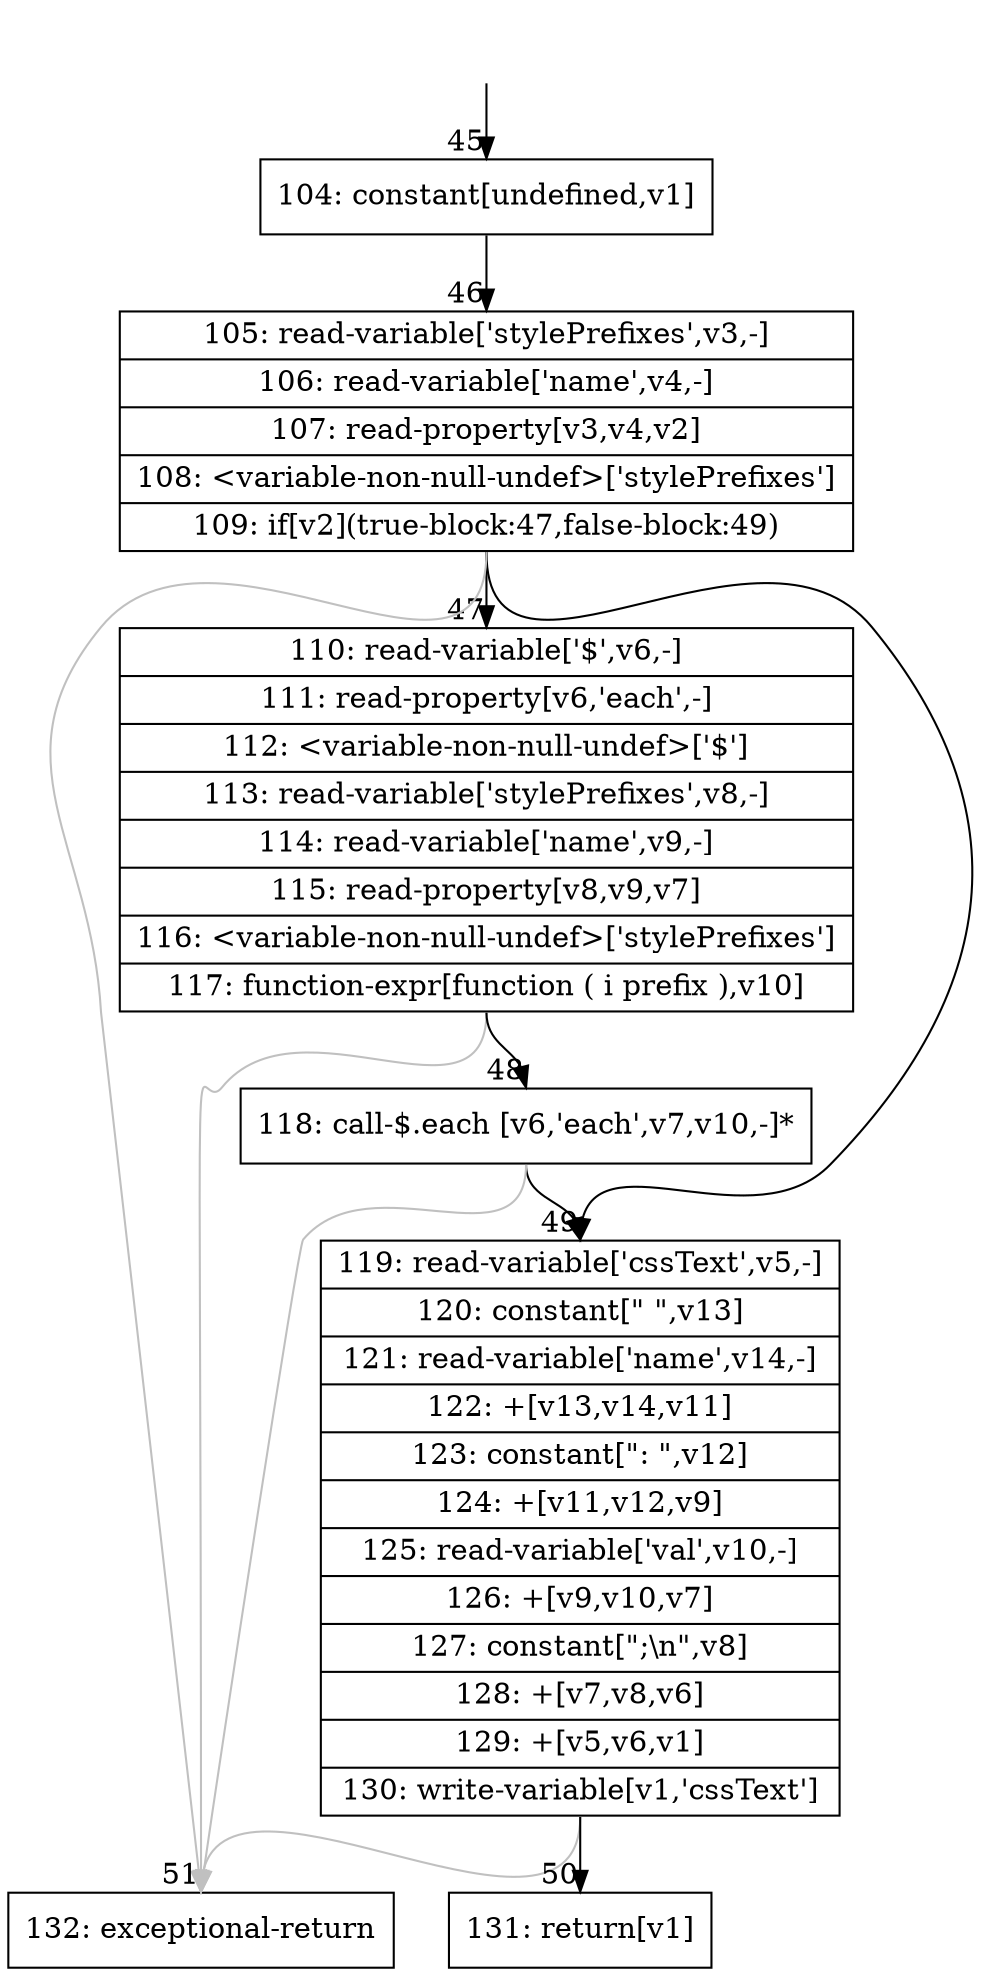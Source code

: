 digraph {
rankdir="TD"
BB_entry9[shape=none,label=""];
BB_entry9 -> BB45 [tailport=s, headport=n, headlabel="    45"]
BB45 [shape=record label="{104: constant[undefined,v1]}" ] 
BB45 -> BB46 [tailport=s, headport=n, headlabel="      46"]
BB46 [shape=record label="{105: read-variable['stylePrefixes',v3,-]|106: read-variable['name',v4,-]|107: read-property[v3,v4,v2]|108: \<variable-non-null-undef\>['stylePrefixes']|109: if[v2](true-block:47,false-block:49)}" ] 
BB46 -> BB47 [tailport=s, headport=n, headlabel="      47"]
BB46 -> BB49 [tailport=s, headport=n, headlabel="      49"]
BB46 -> BB51 [tailport=s, headport=n, color=gray, headlabel="      51"]
BB47 [shape=record label="{110: read-variable['$',v6,-]|111: read-property[v6,'each',-]|112: \<variable-non-null-undef\>['$']|113: read-variable['stylePrefixes',v8,-]|114: read-variable['name',v9,-]|115: read-property[v8,v9,v7]|116: \<variable-non-null-undef\>['stylePrefixes']|117: function-expr[function ( i prefix ),v10]}" ] 
BB47 -> BB48 [tailport=s, headport=n, headlabel="      48"]
BB47 -> BB51 [tailport=s, headport=n, color=gray]
BB48 [shape=record label="{118: call-$.each [v6,'each',v7,v10,-]*}" ] 
BB48 -> BB49 [tailport=s, headport=n]
BB48 -> BB51 [tailport=s, headport=n, color=gray]
BB49 [shape=record label="{119: read-variable['cssText',v5,-]|120: constant[\"  \",v13]|121: read-variable['name',v14,-]|122: +[v13,v14,v11]|123: constant[\": \",v12]|124: +[v11,v12,v9]|125: read-variable['val',v10,-]|126: +[v9,v10,v7]|127: constant[\";\\n\",v8]|128: +[v7,v8,v6]|129: +[v5,v6,v1]|130: write-variable[v1,'cssText']}" ] 
BB49 -> BB50 [tailport=s, headport=n, headlabel="      50"]
BB49 -> BB51 [tailport=s, headport=n, color=gray]
BB50 [shape=record label="{131: return[v1]}" ] 
BB51 [shape=record label="{132: exceptional-return}" ] 
//#$~ 96
}
